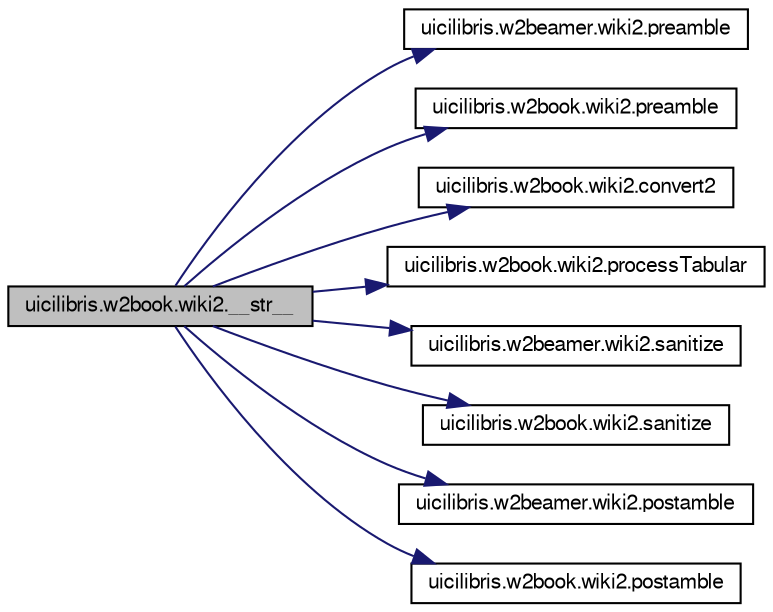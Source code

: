 digraph G
{
  edge [fontname="FreeSans",fontsize="10",labelfontname="FreeSans",labelfontsize="10"];
  node [fontname="FreeSans",fontsize="10",shape=record];
  rankdir="LR";
  Node1 [label="uicilibris.w2book.wiki2.__str__",height=0.2,width=0.4,color="black", fillcolor="grey75", style="filled" fontcolor="black"];
  Node1 -> Node2 [color="midnightblue",fontsize="10",style="solid",fontname="FreeSans"];
  Node2 [label="uicilibris.w2beamer.wiki2.preamble",height=0.2,width=0.4,color="black", fillcolor="white", style="filled",URL="$classuicilibris_1_1w2beamer_1_1wiki2.html#a2be6afaaf8c4b02ad3df12be1751ac3a"];
  Node1 -> Node3 [color="midnightblue",fontsize="10",style="solid",fontname="FreeSans"];
  Node3 [label="uicilibris.w2book.wiki2.preamble",height=0.2,width=0.4,color="black", fillcolor="white", style="filled",URL="$classuicilibris_1_1w2book_1_1wiki2.html#ae352150eb67b1cb6c67ee3137f0cf773"];
  Node1 -> Node4 [color="midnightblue",fontsize="10",style="solid",fontname="FreeSans"];
  Node4 [label="uicilibris.w2book.wiki2.convert2",height=0.2,width=0.4,color="black", fillcolor="white", style="filled",URL="$classuicilibris_1_1w2book_1_1wiki2.html#ac94ea48f5b21a87eb0dda32a26be71c5",tooltip="convert to LaTeX book"];
  Node1 -> Node5 [color="midnightblue",fontsize="10",style="solid",fontname="FreeSans"];
  Node5 [label="uicilibris.w2book.wiki2.processTabular",height=0.2,width=0.4,color="black", fillcolor="white", style="filled",URL="$classuicilibris_1_1w2book_1_1wiki2.html#ae23c5f96c061eec8a575b293879b82ee"];
  Node1 -> Node6 [color="midnightblue",fontsize="10",style="solid",fontname="FreeSans"];
  Node6 [label="uicilibris.w2beamer.wiki2.sanitize",height=0.2,width=0.4,color="black", fillcolor="white", style="filled",URL="$classuicilibris_1_1w2beamer_1_1wiki2.html#a50b485f8952af9ce68fb9ab66eb6731f"];
  Node1 -> Node7 [color="midnightblue",fontsize="10",style="solid",fontname="FreeSans"];
  Node7 [label="uicilibris.w2book.wiki2.sanitize",height=0.2,width=0.4,color="black", fillcolor="white", style="filled",URL="$classuicilibris_1_1w2book_1_1wiki2.html#abd7f7826ccd713041b9ac86dd9ce4084"];
  Node1 -> Node8 [color="midnightblue",fontsize="10",style="solid",fontname="FreeSans"];
  Node8 [label="uicilibris.w2beamer.wiki2.postamble",height=0.2,width=0.4,color="black", fillcolor="white", style="filled",URL="$classuicilibris_1_1w2beamer_1_1wiki2.html#a4d27e7f20c69d4f9e81f99e259b9db20"];
  Node1 -> Node9 [color="midnightblue",fontsize="10",style="solid",fontname="FreeSans"];
  Node9 [label="uicilibris.w2book.wiki2.postamble",height=0.2,width=0.4,color="black", fillcolor="white", style="filled",URL="$classuicilibris_1_1w2book_1_1wiki2.html#a074e8ba5278ac244c7b5402275abbc42"];
}
